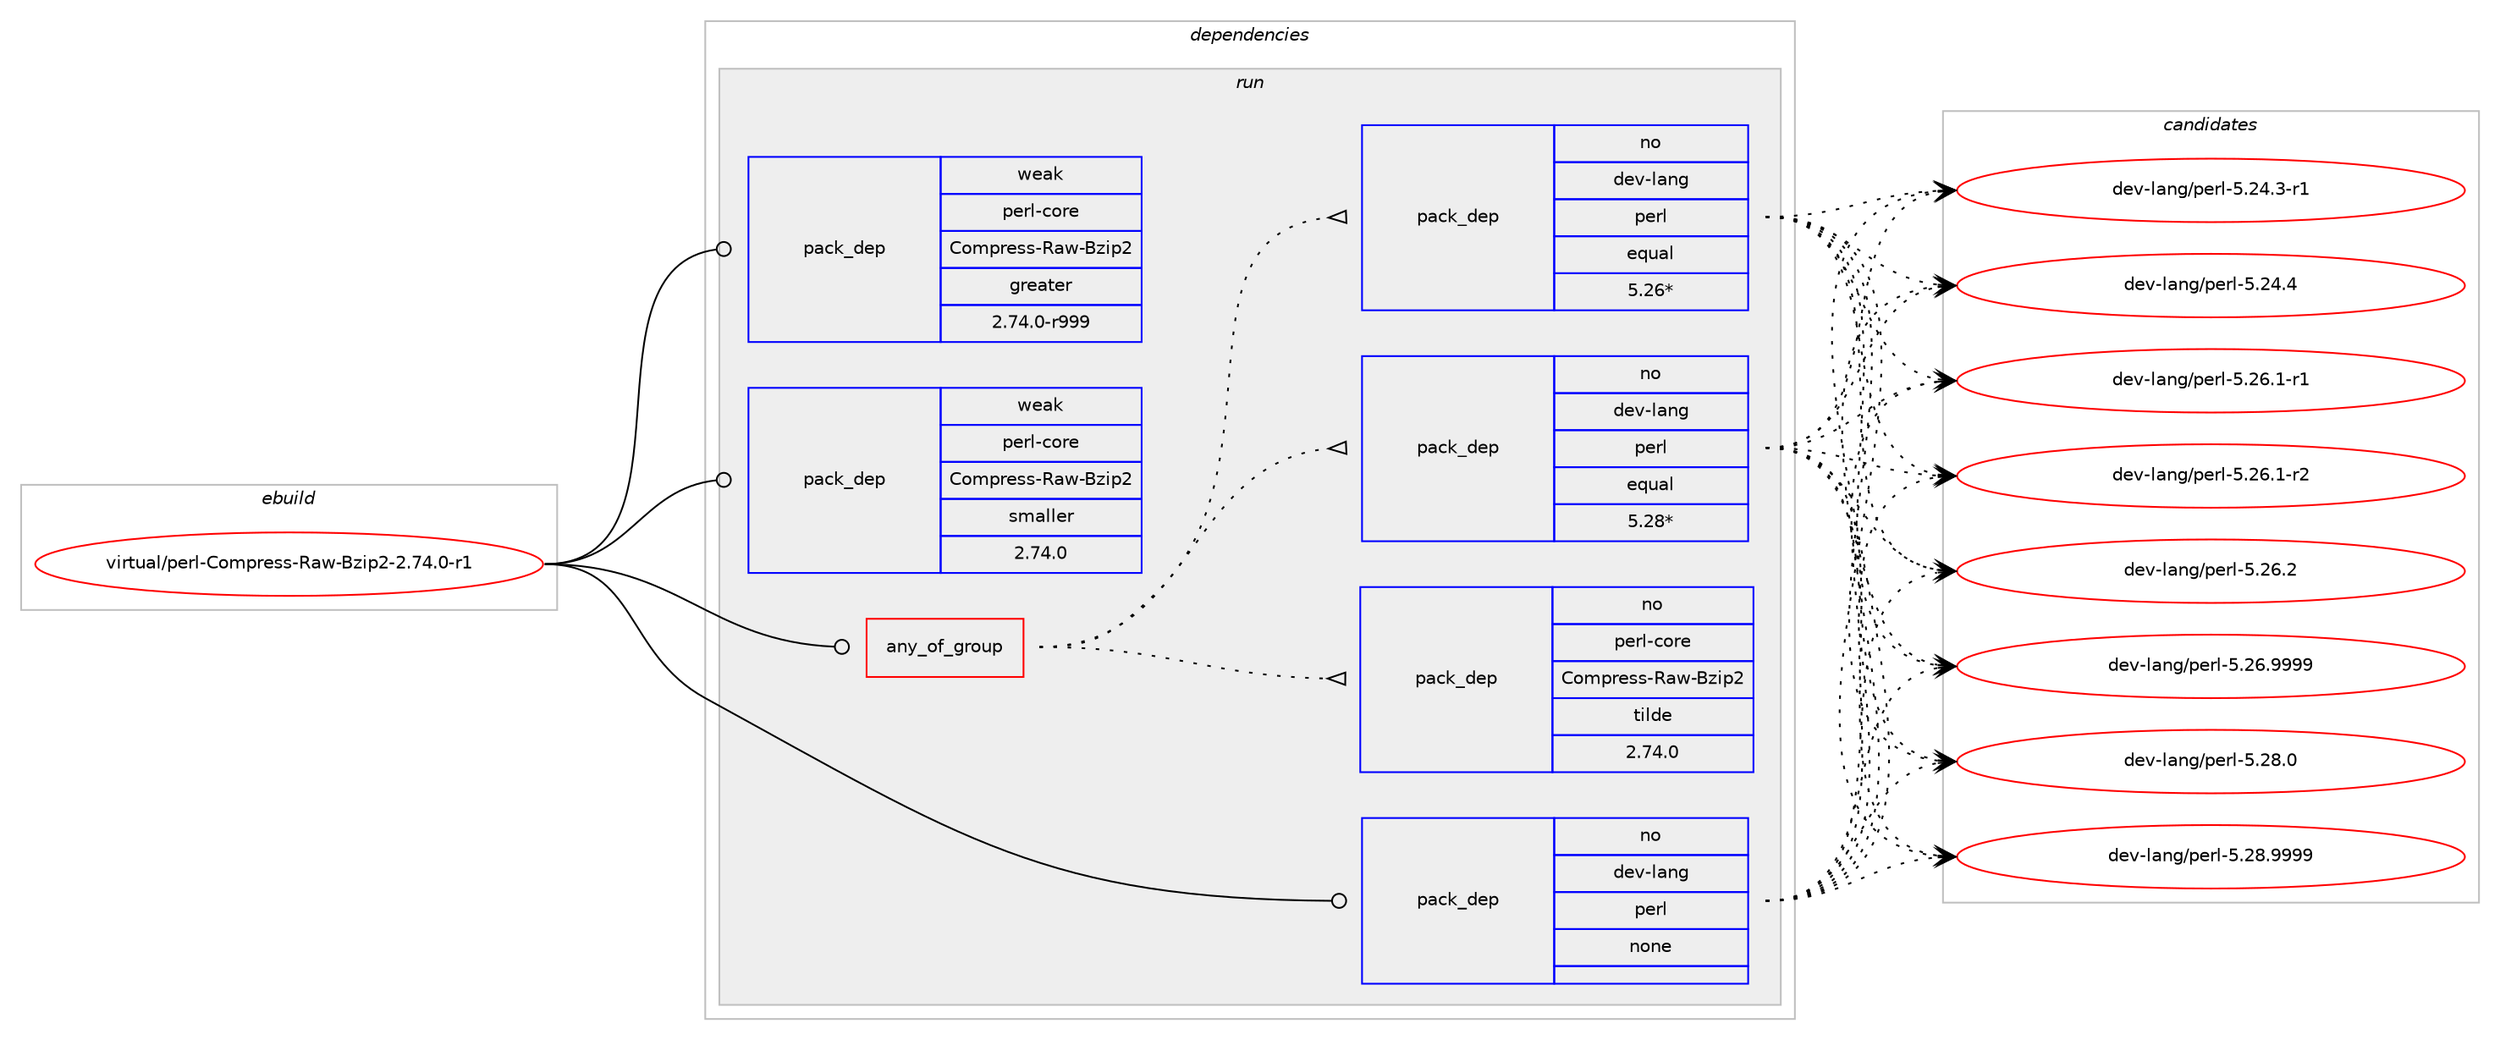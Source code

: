 digraph prolog {

# *************
# Graph options
# *************

newrank=true;
concentrate=true;
compound=true;
graph [rankdir=LR,fontname=Helvetica,fontsize=10,ranksep=1.5];#, ranksep=2.5, nodesep=0.2];
edge  [arrowhead=vee];
node  [fontname=Helvetica,fontsize=10];

# **********
# The ebuild
# **********

subgraph cluster_leftcol {
color=gray;
rank=same;
label=<<i>ebuild</i>>;
id [label="virtual/perl-Compress-Raw-Bzip2-2.74.0-r1", color=red, width=4, href="../virtual/perl-Compress-Raw-Bzip2-2.74.0-r1.svg"];
}

# ****************
# The dependencies
# ****************

subgraph cluster_midcol {
color=gray;
label=<<i>dependencies</i>>;
subgraph cluster_compile {
fillcolor="#eeeeee";
style=filled;
label=<<i>compile</i>>;
}
subgraph cluster_compileandrun {
fillcolor="#eeeeee";
style=filled;
label=<<i>compile and run</i>>;
}
subgraph cluster_run {
fillcolor="#eeeeee";
style=filled;
label=<<i>run</i>>;
subgraph any77 {
dependency4333 [label=<<TABLE BORDER="0" CELLBORDER="1" CELLSPACING="0" CELLPADDING="4"><TR><TD CELLPADDING="10">any_of_group</TD></TR></TABLE>>, shape=none, color=red];subgraph pack3496 {
dependency4334 [label=<<TABLE BORDER="0" CELLBORDER="1" CELLSPACING="0" CELLPADDING="4" WIDTH="220"><TR><TD ROWSPAN="6" CELLPADDING="30">pack_dep</TD></TR><TR><TD WIDTH="110">no</TD></TR><TR><TD>dev-lang</TD></TR><TR><TD>perl</TD></TR><TR><TD>equal</TD></TR><TR><TD>5.28*</TD></TR></TABLE>>, shape=none, color=blue];
}
dependency4333:e -> dependency4334:w [weight=20,style="dotted",arrowhead="oinv"];
subgraph pack3497 {
dependency4335 [label=<<TABLE BORDER="0" CELLBORDER="1" CELLSPACING="0" CELLPADDING="4" WIDTH="220"><TR><TD ROWSPAN="6" CELLPADDING="30">pack_dep</TD></TR><TR><TD WIDTH="110">no</TD></TR><TR><TD>dev-lang</TD></TR><TR><TD>perl</TD></TR><TR><TD>equal</TD></TR><TR><TD>5.26*</TD></TR></TABLE>>, shape=none, color=blue];
}
dependency4333:e -> dependency4335:w [weight=20,style="dotted",arrowhead="oinv"];
subgraph pack3498 {
dependency4336 [label=<<TABLE BORDER="0" CELLBORDER="1" CELLSPACING="0" CELLPADDING="4" WIDTH="220"><TR><TD ROWSPAN="6" CELLPADDING="30">pack_dep</TD></TR><TR><TD WIDTH="110">no</TD></TR><TR><TD>perl-core</TD></TR><TR><TD>Compress-Raw-Bzip2</TD></TR><TR><TD>tilde</TD></TR><TR><TD>2.74.0</TD></TR></TABLE>>, shape=none, color=blue];
}
dependency4333:e -> dependency4336:w [weight=20,style="dotted",arrowhead="oinv"];
}
id:e -> dependency4333:w [weight=20,style="solid",arrowhead="odot"];
subgraph pack3499 {
dependency4337 [label=<<TABLE BORDER="0" CELLBORDER="1" CELLSPACING="0" CELLPADDING="4" WIDTH="220"><TR><TD ROWSPAN="6" CELLPADDING="30">pack_dep</TD></TR><TR><TD WIDTH="110">no</TD></TR><TR><TD>dev-lang</TD></TR><TR><TD>perl</TD></TR><TR><TD>none</TD></TR><TR><TD></TD></TR></TABLE>>, shape=none, color=blue];
}
id:e -> dependency4337:w [weight=20,style="solid",arrowhead="odot"];
subgraph pack3500 {
dependency4338 [label=<<TABLE BORDER="0" CELLBORDER="1" CELLSPACING="0" CELLPADDING="4" WIDTH="220"><TR><TD ROWSPAN="6" CELLPADDING="30">pack_dep</TD></TR><TR><TD WIDTH="110">weak</TD></TR><TR><TD>perl-core</TD></TR><TR><TD>Compress-Raw-Bzip2</TD></TR><TR><TD>greater</TD></TR><TR><TD>2.74.0-r999</TD></TR></TABLE>>, shape=none, color=blue];
}
id:e -> dependency4338:w [weight=20,style="solid",arrowhead="odot"];
subgraph pack3501 {
dependency4339 [label=<<TABLE BORDER="0" CELLBORDER="1" CELLSPACING="0" CELLPADDING="4" WIDTH="220"><TR><TD ROWSPAN="6" CELLPADDING="30">pack_dep</TD></TR><TR><TD WIDTH="110">weak</TD></TR><TR><TD>perl-core</TD></TR><TR><TD>Compress-Raw-Bzip2</TD></TR><TR><TD>smaller</TD></TR><TR><TD>2.74.0</TD></TR></TABLE>>, shape=none, color=blue];
}
id:e -> dependency4339:w [weight=20,style="solid",arrowhead="odot"];
}
}

# **************
# The candidates
# **************

subgraph cluster_choices {
rank=same;
color=gray;
label=<<i>candidates</i>>;

subgraph choice3496 {
color=black;
nodesep=1;
choice100101118451089711010347112101114108455346505246514511449 [label="dev-lang/perl-5.24.3-r1", color=red, width=4,href="../dev-lang/perl-5.24.3-r1.svg"];
choice10010111845108971101034711210111410845534650524652 [label="dev-lang/perl-5.24.4", color=red, width=4,href="../dev-lang/perl-5.24.4.svg"];
choice100101118451089711010347112101114108455346505446494511449 [label="dev-lang/perl-5.26.1-r1", color=red, width=4,href="../dev-lang/perl-5.26.1-r1.svg"];
choice100101118451089711010347112101114108455346505446494511450 [label="dev-lang/perl-5.26.1-r2", color=red, width=4,href="../dev-lang/perl-5.26.1-r2.svg"];
choice10010111845108971101034711210111410845534650544650 [label="dev-lang/perl-5.26.2", color=red, width=4,href="../dev-lang/perl-5.26.2.svg"];
choice10010111845108971101034711210111410845534650544657575757 [label="dev-lang/perl-5.26.9999", color=red, width=4,href="../dev-lang/perl-5.26.9999.svg"];
choice10010111845108971101034711210111410845534650564648 [label="dev-lang/perl-5.28.0", color=red, width=4,href="../dev-lang/perl-5.28.0.svg"];
choice10010111845108971101034711210111410845534650564657575757 [label="dev-lang/perl-5.28.9999", color=red, width=4,href="../dev-lang/perl-5.28.9999.svg"];
dependency4334:e -> choice100101118451089711010347112101114108455346505246514511449:w [style=dotted,weight="100"];
dependency4334:e -> choice10010111845108971101034711210111410845534650524652:w [style=dotted,weight="100"];
dependency4334:e -> choice100101118451089711010347112101114108455346505446494511449:w [style=dotted,weight="100"];
dependency4334:e -> choice100101118451089711010347112101114108455346505446494511450:w [style=dotted,weight="100"];
dependency4334:e -> choice10010111845108971101034711210111410845534650544650:w [style=dotted,weight="100"];
dependency4334:e -> choice10010111845108971101034711210111410845534650544657575757:w [style=dotted,weight="100"];
dependency4334:e -> choice10010111845108971101034711210111410845534650564648:w [style=dotted,weight="100"];
dependency4334:e -> choice10010111845108971101034711210111410845534650564657575757:w [style=dotted,weight="100"];
}
subgraph choice3497 {
color=black;
nodesep=1;
choice100101118451089711010347112101114108455346505246514511449 [label="dev-lang/perl-5.24.3-r1", color=red, width=4,href="../dev-lang/perl-5.24.3-r1.svg"];
choice10010111845108971101034711210111410845534650524652 [label="dev-lang/perl-5.24.4", color=red, width=4,href="../dev-lang/perl-5.24.4.svg"];
choice100101118451089711010347112101114108455346505446494511449 [label="dev-lang/perl-5.26.1-r1", color=red, width=4,href="../dev-lang/perl-5.26.1-r1.svg"];
choice100101118451089711010347112101114108455346505446494511450 [label="dev-lang/perl-5.26.1-r2", color=red, width=4,href="../dev-lang/perl-5.26.1-r2.svg"];
choice10010111845108971101034711210111410845534650544650 [label="dev-lang/perl-5.26.2", color=red, width=4,href="../dev-lang/perl-5.26.2.svg"];
choice10010111845108971101034711210111410845534650544657575757 [label="dev-lang/perl-5.26.9999", color=red, width=4,href="../dev-lang/perl-5.26.9999.svg"];
choice10010111845108971101034711210111410845534650564648 [label="dev-lang/perl-5.28.0", color=red, width=4,href="../dev-lang/perl-5.28.0.svg"];
choice10010111845108971101034711210111410845534650564657575757 [label="dev-lang/perl-5.28.9999", color=red, width=4,href="../dev-lang/perl-5.28.9999.svg"];
dependency4335:e -> choice100101118451089711010347112101114108455346505246514511449:w [style=dotted,weight="100"];
dependency4335:e -> choice10010111845108971101034711210111410845534650524652:w [style=dotted,weight="100"];
dependency4335:e -> choice100101118451089711010347112101114108455346505446494511449:w [style=dotted,weight="100"];
dependency4335:e -> choice100101118451089711010347112101114108455346505446494511450:w [style=dotted,weight="100"];
dependency4335:e -> choice10010111845108971101034711210111410845534650544650:w [style=dotted,weight="100"];
dependency4335:e -> choice10010111845108971101034711210111410845534650544657575757:w [style=dotted,weight="100"];
dependency4335:e -> choice10010111845108971101034711210111410845534650564648:w [style=dotted,weight="100"];
dependency4335:e -> choice10010111845108971101034711210111410845534650564657575757:w [style=dotted,weight="100"];
}
subgraph choice3498 {
color=black;
nodesep=1;
}
subgraph choice3499 {
color=black;
nodesep=1;
choice100101118451089711010347112101114108455346505246514511449 [label="dev-lang/perl-5.24.3-r1", color=red, width=4,href="../dev-lang/perl-5.24.3-r1.svg"];
choice10010111845108971101034711210111410845534650524652 [label="dev-lang/perl-5.24.4", color=red, width=4,href="../dev-lang/perl-5.24.4.svg"];
choice100101118451089711010347112101114108455346505446494511449 [label="dev-lang/perl-5.26.1-r1", color=red, width=4,href="../dev-lang/perl-5.26.1-r1.svg"];
choice100101118451089711010347112101114108455346505446494511450 [label="dev-lang/perl-5.26.1-r2", color=red, width=4,href="../dev-lang/perl-5.26.1-r2.svg"];
choice10010111845108971101034711210111410845534650544650 [label="dev-lang/perl-5.26.2", color=red, width=4,href="../dev-lang/perl-5.26.2.svg"];
choice10010111845108971101034711210111410845534650544657575757 [label="dev-lang/perl-5.26.9999", color=red, width=4,href="../dev-lang/perl-5.26.9999.svg"];
choice10010111845108971101034711210111410845534650564648 [label="dev-lang/perl-5.28.0", color=red, width=4,href="../dev-lang/perl-5.28.0.svg"];
choice10010111845108971101034711210111410845534650564657575757 [label="dev-lang/perl-5.28.9999", color=red, width=4,href="../dev-lang/perl-5.28.9999.svg"];
dependency4337:e -> choice100101118451089711010347112101114108455346505246514511449:w [style=dotted,weight="100"];
dependency4337:e -> choice10010111845108971101034711210111410845534650524652:w [style=dotted,weight="100"];
dependency4337:e -> choice100101118451089711010347112101114108455346505446494511449:w [style=dotted,weight="100"];
dependency4337:e -> choice100101118451089711010347112101114108455346505446494511450:w [style=dotted,weight="100"];
dependency4337:e -> choice10010111845108971101034711210111410845534650544650:w [style=dotted,weight="100"];
dependency4337:e -> choice10010111845108971101034711210111410845534650544657575757:w [style=dotted,weight="100"];
dependency4337:e -> choice10010111845108971101034711210111410845534650564648:w [style=dotted,weight="100"];
dependency4337:e -> choice10010111845108971101034711210111410845534650564657575757:w [style=dotted,weight="100"];
}
subgraph choice3500 {
color=black;
nodesep=1;
}
subgraph choice3501 {
color=black;
nodesep=1;
}
}

}

